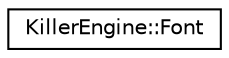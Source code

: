 digraph "Graphical Class Hierarchy"
{
  edge [fontname="Helvetica",fontsize="10",labelfontname="Helvetica",labelfontsize="10"];
  node [fontname="Helvetica",fontsize="10",shape=record];
  rankdir="LR";
  Node0 [label="KillerEngine::Font",height=0.2,width=0.4,color="black", fillcolor="white", style="filled",URL="$class_killer_engine_1_1_font.html"];
}
